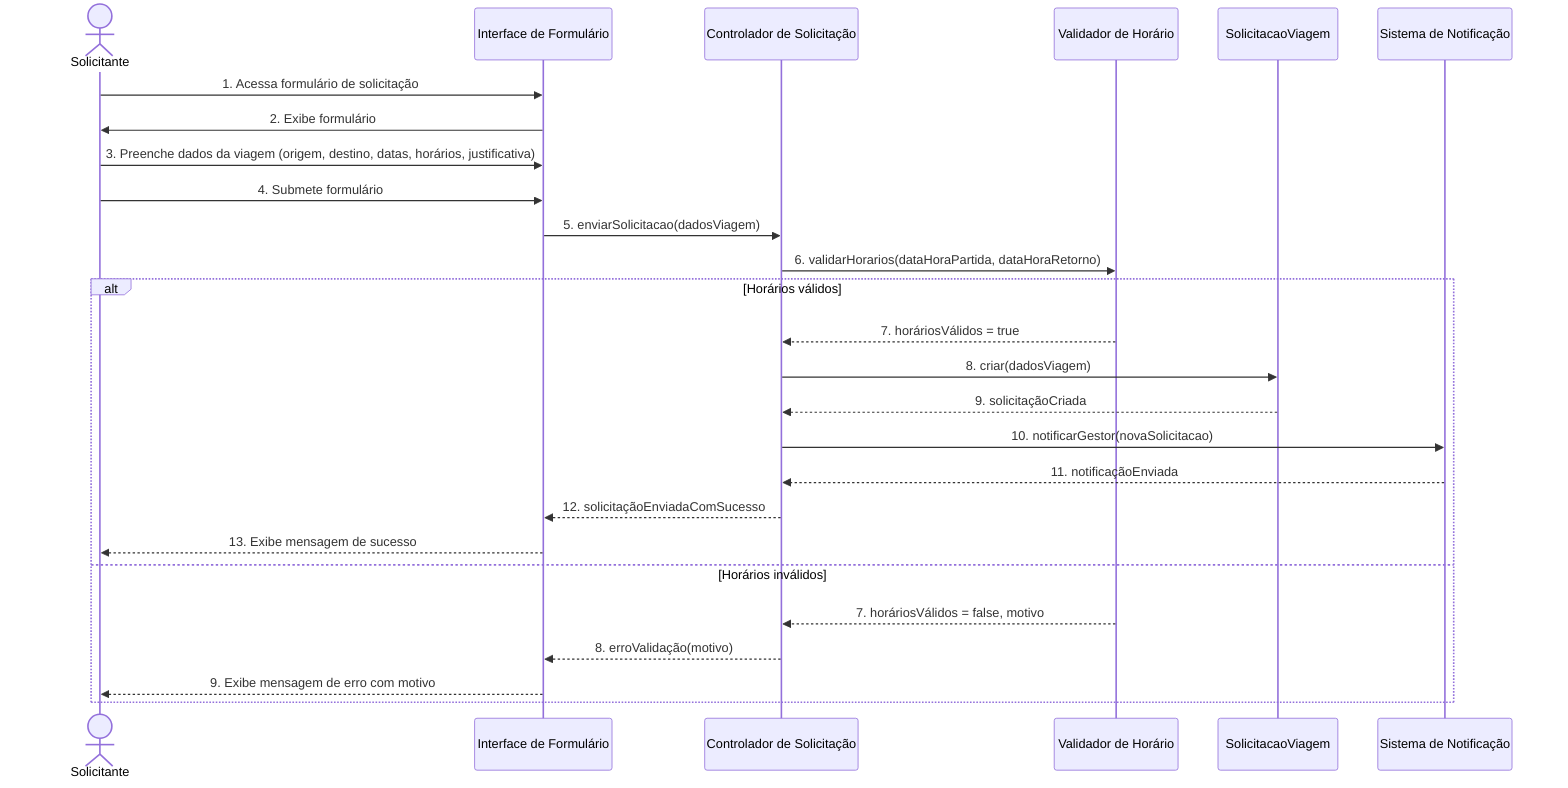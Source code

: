 sequenceDiagram
    actor Solicitante
    participant FormularioUI as Interface de Formulário
    participant ControleSolicitacao as Controlador de Solicitação
    participant ValidadorHorario as Validador de Horário
    participant SolicitacaoViagem as SolicitacaoViagem
    participant SistemaNotificacao as Sistema de Notificação
    
    Solicitante->>FormularioUI: 1. Acessa formulário de solicitação
    FormularioUI->>Solicitante: 2. Exibe formulário
    
    Solicitante->>FormularioUI: 3. Preenche dados da viagem (origem, destino, datas, horários, justificativa)
    Solicitante->>FormularioUI: 4. Submete formulário
    
    FormularioUI->>ControleSolicitacao: 5. enviarSolicitacao(dadosViagem)
    ControleSolicitacao->>ValidadorHorario: 6. validarHorarios(dataHoraPartida, dataHoraRetorno)
    
    alt Horários válidos
        ValidadorHorario-->>ControleSolicitacao: 7. horáriosVálidos = true
        ControleSolicitacao->>SolicitacaoViagem: 8. criar(dadosViagem)
        SolicitacaoViagem-->>ControleSolicitacao: 9. solicitaçãoCriada
        ControleSolicitacao->>SistemaNotificacao: 10. notificarGestor(novaSolicitacao)
        SistemaNotificacao-->>ControleSolicitacao: 11. notificaçãoEnviada
        ControleSolicitacao-->>FormularioUI: 12. solicitaçãoEnviadaComSucesso
        FormularioUI-->>Solicitante: 13. Exibe mensagem de sucesso
    else Horários inválidos
        ValidadorHorario-->>ControleSolicitacao: 7. horáriosVálidos = false, motivo
        ControleSolicitacao-->>FormularioUI: 8. erroValidação(motivo)
        FormularioUI-->>Solicitante: 9. Exibe mensagem de erro com motivo
    end